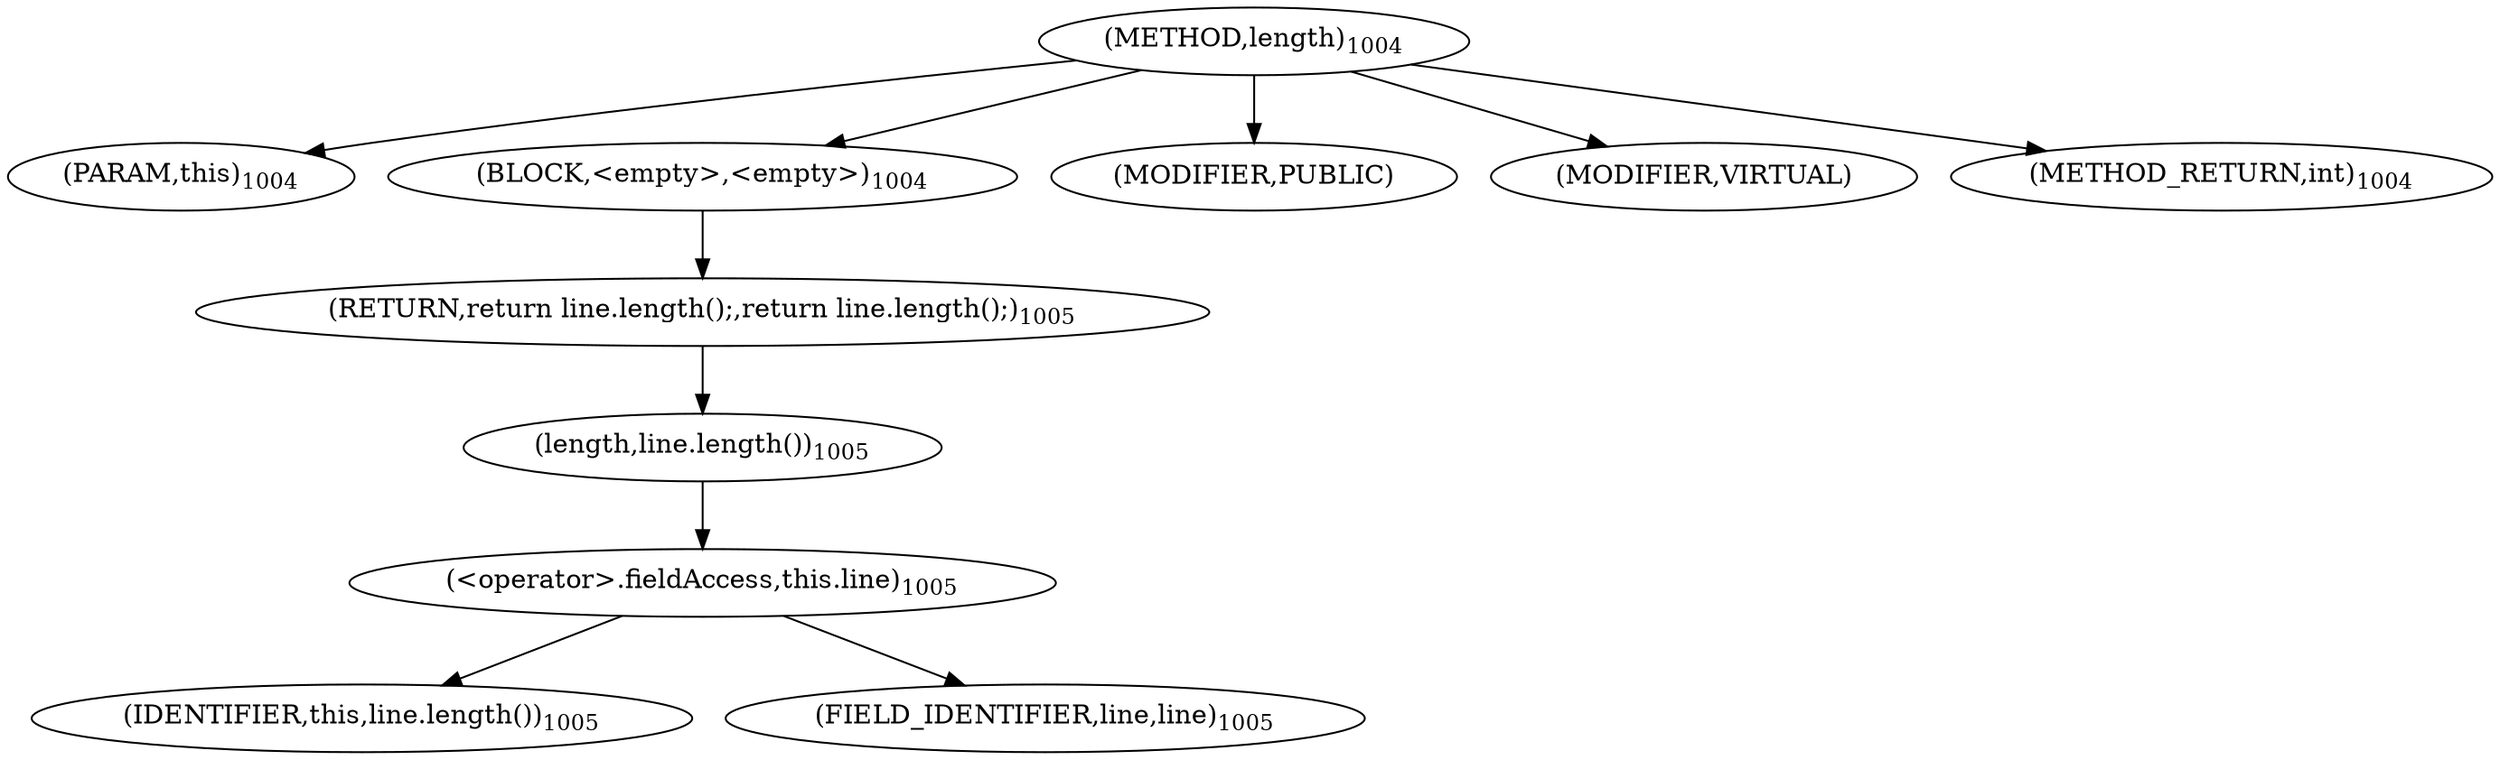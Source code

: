 digraph "length" {  
"2600" [label = <(METHOD,length)<SUB>1004</SUB>> ]
"2601" [label = <(PARAM,this)<SUB>1004</SUB>> ]
"2602" [label = <(BLOCK,&lt;empty&gt;,&lt;empty&gt;)<SUB>1004</SUB>> ]
"2603" [label = <(RETURN,return line.length();,return line.length();)<SUB>1005</SUB>> ]
"2604" [label = <(length,line.length())<SUB>1005</SUB>> ]
"2605" [label = <(&lt;operator&gt;.fieldAccess,this.line)<SUB>1005</SUB>> ]
"2606" [label = <(IDENTIFIER,this,line.length())<SUB>1005</SUB>> ]
"2607" [label = <(FIELD_IDENTIFIER,line,line)<SUB>1005</SUB>> ]
"2608" [label = <(MODIFIER,PUBLIC)> ]
"2609" [label = <(MODIFIER,VIRTUAL)> ]
"2610" [label = <(METHOD_RETURN,int)<SUB>1004</SUB>> ]
  "2600" -> "2601" 
  "2600" -> "2602" 
  "2600" -> "2608" 
  "2600" -> "2609" 
  "2600" -> "2610" 
  "2602" -> "2603" 
  "2603" -> "2604" 
  "2604" -> "2605" 
  "2605" -> "2606" 
  "2605" -> "2607" 
}
